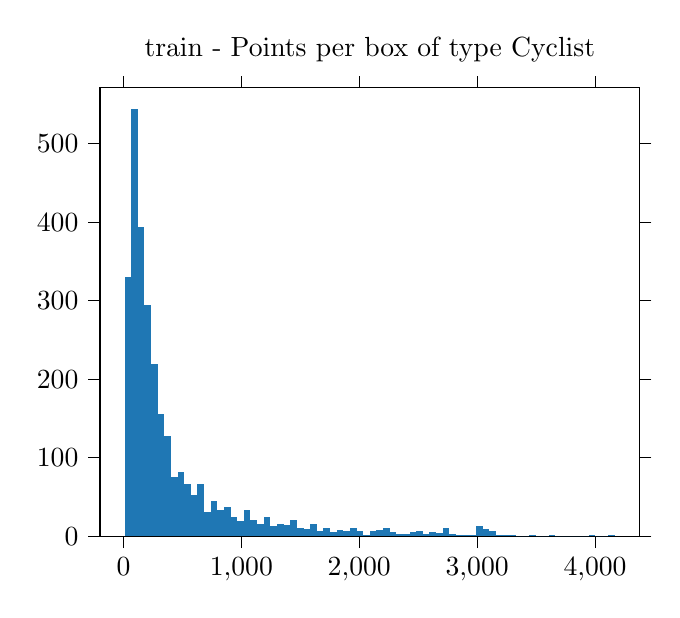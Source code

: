 % This file was created by tikzplotlib v0.8.5.
\begin{tikzpicture}

\definecolor{color0}{rgb}{0.122,0.467,0.706}

\begin{axis}[
tick align=outside,
tick pos=both,
title={train - Points per box of type Cyclist},
x grid style={white!69.02!black},
xmin=-199.05, xmax=4378.05,
xtick style={color=black},
y grid style={white!69.02!black},
ymin=0, ymax=571.2,
ytick style={color=black}
]
\draw[fill=color0,draw opacity=0] (axis cs:9,0) rectangle (axis cs:65.23,330);
\draw[fill=color0,draw opacity=0] (axis cs:65.23,0) rectangle (axis cs:121.459,544);
\draw[fill=color0,draw opacity=0] (axis cs:121.459,0) rectangle (axis cs:177.689,394);
\draw[fill=color0,draw opacity=0] (axis cs:177.689,0) rectangle (axis cs:233.919,294);
\draw[fill=color0,draw opacity=0] (axis cs:233.919,0) rectangle (axis cs:290.149,219);
\draw[fill=color0,draw opacity=0] (axis cs:290.149,0) rectangle (axis cs:346.378,156);
\draw[fill=color0,draw opacity=0] (axis cs:346.378,0) rectangle (axis cs:402.608,128);
\draw[fill=color0,draw opacity=0] (axis cs:402.608,0) rectangle (axis cs:458.838,75);
\draw[fill=color0,draw opacity=0] (axis cs:458.838,0) rectangle (axis cs:515.068,82);
\draw[fill=color0,draw opacity=0] (axis cs:515.068,0) rectangle (axis cs:571.297,67);
\draw[fill=color0,draw opacity=0] (axis cs:571.297,0) rectangle (axis cs:627.527,53);
\draw[fill=color0,draw opacity=0] (axis cs:627.527,0) rectangle (axis cs:683.757,66);
\draw[fill=color0,draw opacity=0] (axis cs:683.757,0) rectangle (axis cs:739.986,31);
\draw[fill=color0,draw opacity=0] (axis cs:739.986,0) rectangle (axis cs:796.216,45);
\draw[fill=color0,draw opacity=0] (axis cs:796.216,0) rectangle (axis cs:852.446,34);
\draw[fill=color0,draw opacity=0] (axis cs:852.446,0) rectangle (axis cs:908.676,37);
\draw[fill=color0,draw opacity=0] (axis cs:908.676,0) rectangle (axis cs:964.905,24);
\draw[fill=color0,draw opacity=0] (axis cs:964.905,0) rectangle (axis cs:1021.135,19);
\draw[fill=color0,draw opacity=0] (axis cs:1021.135,0) rectangle (axis cs:1077.365,33);
\draw[fill=color0,draw opacity=0] (axis cs:1077.365,0) rectangle (axis cs:1133.595,21);
\draw[fill=color0,draw opacity=0] (axis cs:1133.595,0) rectangle (axis cs:1189.824,16);
\draw[fill=color0,draw opacity=0] (axis cs:1189.824,0) rectangle (axis cs:1246.054,24);
\draw[fill=color0,draw opacity=0] (axis cs:1246.054,0) rectangle (axis cs:1302.284,13);
\draw[fill=color0,draw opacity=0] (axis cs:1302.284,0) rectangle (axis cs:1358.514,16);
\draw[fill=color0,draw opacity=0] (axis cs:1358.514,0) rectangle (axis cs:1414.743,14);
\draw[fill=color0,draw opacity=0] (axis cs:1414.743,0) rectangle (axis cs:1470.973,21);
\draw[fill=color0,draw opacity=0] (axis cs:1470.973,0) rectangle (axis cs:1527.203,10);
\draw[fill=color0,draw opacity=0] (axis cs:1527.203,0) rectangle (axis cs:1583.432,9);
\draw[fill=color0,draw opacity=0] (axis cs:1583.432,0) rectangle (axis cs:1639.662,15);
\draw[fill=color0,draw opacity=0] (axis cs:1639.662,0) rectangle (axis cs:1695.892,6);
\draw[fill=color0,draw opacity=0] (axis cs:1695.892,0) rectangle (axis cs:1752.122,11);
\draw[fill=color0,draw opacity=0] (axis cs:1752.122,0) rectangle (axis cs:1808.351,5);
\draw[fill=color0,draw opacity=0] (axis cs:1808.351,0) rectangle (axis cs:1864.581,8);
\draw[fill=color0,draw opacity=0] (axis cs:1864.581,0) rectangle (axis cs:1920.811,7);
\draw[fill=color0,draw opacity=0] (axis cs:1920.811,0) rectangle (axis cs:1977.041,10);
\draw[fill=color0,draw opacity=0] (axis cs:1977.041,0) rectangle (axis cs:2033.27,6);
\draw[fill=color0,draw opacity=0] (axis cs:2033.27,0) rectangle (axis cs:2089.5,2);
\draw[fill=color0,draw opacity=0] (axis cs:2089.5,0) rectangle (axis cs:2145.73,7);
\draw[fill=color0,draw opacity=0] (axis cs:2145.73,0) rectangle (axis cs:2201.959,8);
\draw[fill=color0,draw opacity=0] (axis cs:2201.959,0) rectangle (axis cs:2258.189,10);
\draw[fill=color0,draw opacity=0] (axis cs:2258.189,0) rectangle (axis cs:2314.419,5);
\draw[fill=color0,draw opacity=0] (axis cs:2314.419,0) rectangle (axis cs:2370.649,3);
\draw[fill=color0,draw opacity=0] (axis cs:2370.649,0) rectangle (axis cs:2426.878,3);
\draw[fill=color0,draw opacity=0] (axis cs:2426.878,0) rectangle (axis cs:2483.108,5);
\draw[fill=color0,draw opacity=0] (axis cs:2483.108,0) rectangle (axis cs:2539.338,6);
\draw[fill=color0,draw opacity=0] (axis cs:2539.338,0) rectangle (axis cs:2595.568,3);
\draw[fill=color0,draw opacity=0] (axis cs:2595.568,0) rectangle (axis cs:2651.797,5);
\draw[fill=color0,draw opacity=0] (axis cs:2651.797,0) rectangle (axis cs:2708.027,4);
\draw[fill=color0,draw opacity=0] (axis cs:2708.027,0) rectangle (axis cs:2764.257,10);
\draw[fill=color0,draw opacity=0] (axis cs:2764.257,0) rectangle (axis cs:2820.486,3);
\draw[fill=color0,draw opacity=0] (axis cs:2820.486,0) rectangle (axis cs:2876.716,2);
\draw[fill=color0,draw opacity=0] (axis cs:2876.716,0) rectangle (axis cs:2932.946,2);
\draw[fill=color0,draw opacity=0] (axis cs:2932.946,0) rectangle (axis cs:2989.176,2);
\draw[fill=color0,draw opacity=0] (axis cs:2989.176,0) rectangle (axis cs:3045.405,13);
\draw[fill=color0,draw opacity=0] (axis cs:3045.405,0) rectangle (axis cs:3101.635,9);
\draw[fill=color0,draw opacity=0] (axis cs:3101.635,0) rectangle (axis cs:3157.865,6);
\draw[fill=color0,draw opacity=0] (axis cs:3157.865,0) rectangle (axis cs:3214.095,1);
\draw[fill=color0,draw opacity=0] (axis cs:3214.095,0) rectangle (axis cs:3270.324,1);
\draw[fill=color0,draw opacity=0] (axis cs:3270.324,0) rectangle (axis cs:3326.554,1);
\draw[fill=color0,draw opacity=0] (axis cs:3326.554,0) rectangle (axis cs:3382.784,0);
\draw[fill=color0,draw opacity=0] (axis cs:3382.784,0) rectangle (axis cs:3439.014,0);
\draw[fill=color0,draw opacity=0] (axis cs:3439.014,0) rectangle (axis cs:3495.243,1);
\draw[fill=color0,draw opacity=0] (axis cs:3495.243,0) rectangle (axis cs:3551.473,0);
\draw[fill=color0,draw opacity=0] (axis cs:3551.473,0) rectangle (axis cs:3607.703,0);
\draw[fill=color0,draw opacity=0] (axis cs:3607.703,0) rectangle (axis cs:3663.932,1);
\draw[fill=color0,draw opacity=0] (axis cs:3663.932,0) rectangle (axis cs:3720.162,0);
\draw[fill=color0,draw opacity=0] (axis cs:3720.162,0) rectangle (axis cs:3776.392,0);
\draw[fill=color0,draw opacity=0] (axis cs:3776.392,0) rectangle (axis cs:3832.622,0);
\draw[fill=color0,draw opacity=0] (axis cs:3832.622,0) rectangle (axis cs:3888.851,0);
\draw[fill=color0,draw opacity=0] (axis cs:3888.851,0) rectangle (axis cs:3945.081,0);
\draw[fill=color0,draw opacity=0] (axis cs:3945.081,0) rectangle (axis cs:4001.311,1);
\draw[fill=color0,draw opacity=0] (axis cs:4001.311,0) rectangle (axis cs:4057.541,0);
\draw[fill=color0,draw opacity=0] (axis cs:4057.541,0) rectangle (axis cs:4113.77,0);
\draw[fill=color0,draw opacity=0] (axis cs:4113.77,0) rectangle (axis cs:4170,1);
\end{axis}

\end{tikzpicture}

